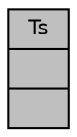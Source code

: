 digraph "Ts"
{
 // INTERACTIVE_SVG=YES
  bgcolor="transparent";
  edge [fontname="Helvetica",fontsize="10",labelfontname="Helvetica",labelfontsize="10"];
  node [fontname="Helvetica",fontsize="10",shape=record];
  Node1 [label="{Ts\n||}",height=0.2,width=0.4,color="black", fillcolor="grey75", style="filled", fontcolor="black"];
}
